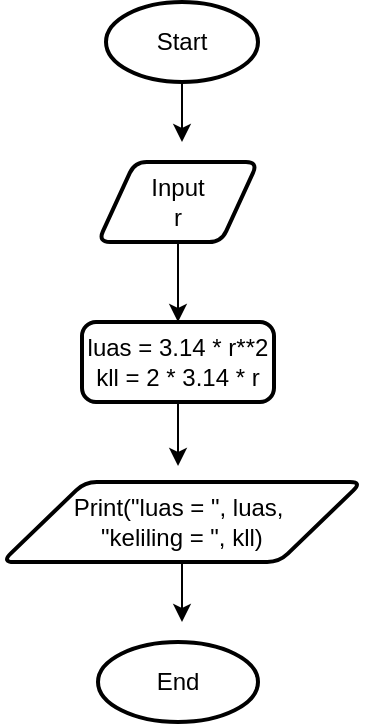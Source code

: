 <mxfile version="25.0.3" pages="2">
  <diagram name="Luas dan Keliling Lingkaran" id="A16tAgcuB-CypYtQoz3e">
    <mxGraphModel dx="1034" dy="458" grid="1" gridSize="10" guides="1" tooltips="1" connect="1" arrows="1" fold="1" page="1" pageScale="1" pageWidth="827" pageHeight="1169" math="0" shadow="0">
      <root>
        <mxCell id="0" />
        <mxCell id="1" parent="0" />
        <mxCell id="tmAPR4L_98MJ9D3dbg41-9" style="edgeStyle=orthogonalEdgeStyle;rounded=0;orthogonalLoop=1;jettySize=auto;html=1;exitX=0.5;exitY=1;exitDx=0;exitDy=0;exitPerimeter=0;" parent="1" source="tmAPR4L_98MJ9D3dbg41-1" edge="1">
          <mxGeometry relative="1" as="geometry">
            <mxPoint x="402" y="110" as="targetPoint" />
          </mxGeometry>
        </mxCell>
        <mxCell id="tmAPR4L_98MJ9D3dbg41-1" value="Start" style="strokeWidth=2;html=1;shape=mxgraph.flowchart.start_1;whiteSpace=wrap;" parent="1" vertex="1">
          <mxGeometry x="364" y="40" width="76" height="40" as="geometry" />
        </mxCell>
        <mxCell id="tmAPR4L_98MJ9D3dbg41-8" style="edgeStyle=orthogonalEdgeStyle;rounded=0;orthogonalLoop=1;jettySize=auto;html=1;exitX=0.5;exitY=1;exitDx=0;exitDy=0;entryX=0.5;entryY=0;entryDx=0;entryDy=0;" parent="1" source="tmAPR4L_98MJ9D3dbg41-2" target="tmAPR4L_98MJ9D3dbg41-3" edge="1">
          <mxGeometry relative="1" as="geometry" />
        </mxCell>
        <mxCell id="tmAPR4L_98MJ9D3dbg41-2" value="Input&lt;div&gt;r&lt;/div&gt;" style="shape=parallelogram;html=1;strokeWidth=2;perimeter=parallelogramPerimeter;whiteSpace=wrap;rounded=1;arcSize=12;size=0.23;" parent="1" vertex="1">
          <mxGeometry x="360" y="120" width="80" height="40" as="geometry" />
        </mxCell>
        <mxCell id="tmAPR4L_98MJ9D3dbg41-3" value="luas = 3.14 * r**2&lt;div&gt;kll = 2 * 3.14 * r&lt;/div&gt;" style="rounded=1;whiteSpace=wrap;html=1;absoluteArcSize=1;arcSize=14;strokeWidth=2;" parent="1" vertex="1">
          <mxGeometry x="352" y="200" width="96" height="40" as="geometry" />
        </mxCell>
        <mxCell id="tmAPR4L_98MJ9D3dbg41-12" style="edgeStyle=orthogonalEdgeStyle;rounded=0;orthogonalLoop=1;jettySize=auto;html=1;exitX=0.5;exitY=1;exitDx=0;exitDy=0;" parent="1" source="tmAPR4L_98MJ9D3dbg41-4" edge="1">
          <mxGeometry relative="1" as="geometry">
            <mxPoint x="402" y="350" as="targetPoint" />
          </mxGeometry>
        </mxCell>
        <mxCell id="tmAPR4L_98MJ9D3dbg41-4" value="Print(&quot;luas = &quot;, luas,&amp;nbsp;&lt;div&gt;&quot;keliling = &quot;, kll)&lt;/div&gt;" style="shape=parallelogram;html=1;strokeWidth=2;perimeter=parallelogramPerimeter;whiteSpace=wrap;rounded=1;arcSize=12;size=0.23;" parent="1" vertex="1">
          <mxGeometry x="312" y="280" width="180" height="40" as="geometry" />
        </mxCell>
        <mxCell id="tmAPR4L_98MJ9D3dbg41-5" value="End" style="strokeWidth=2;html=1;shape=mxgraph.flowchart.start_1;whiteSpace=wrap;" parent="1" vertex="1">
          <mxGeometry x="360" y="360" width="80" height="40" as="geometry" />
        </mxCell>
        <mxCell id="tmAPR4L_98MJ9D3dbg41-11" style="edgeStyle=orthogonalEdgeStyle;rounded=0;orthogonalLoop=1;jettySize=auto;html=1;exitX=0.5;exitY=1;exitDx=0;exitDy=0;entryX=0.489;entryY=-0.2;entryDx=0;entryDy=0;entryPerimeter=0;" parent="1" source="tmAPR4L_98MJ9D3dbg41-3" target="tmAPR4L_98MJ9D3dbg41-4" edge="1">
          <mxGeometry relative="1" as="geometry" />
        </mxCell>
      </root>
    </mxGraphModel>
  </diagram>
  <diagram id="RX7RMtp158YoPc6JzTC3" name="Membandingkan 2 buah bilangan">
    <mxGraphModel dx="1034" dy="458" grid="1" gridSize="10" guides="1" tooltips="1" connect="1" arrows="1" fold="1" page="1" pageScale="1" pageWidth="827" pageHeight="1169" math="0" shadow="0">
      <root>
        <mxCell id="0" />
        <mxCell id="1" parent="0" />
        <mxCell id="S_hOuNYKqRAmeQ7IIzzD-1" style="edgeStyle=orthogonalEdgeStyle;rounded=0;orthogonalLoop=1;jettySize=auto;html=1;exitX=0.5;exitY=1;exitDx=0;exitDy=0;exitPerimeter=0;" edge="1" parent="1" source="S_hOuNYKqRAmeQ7IIzzD-2">
          <mxGeometry relative="1" as="geometry">
            <mxPoint x="402" y="110" as="targetPoint" />
          </mxGeometry>
        </mxCell>
        <mxCell id="S_hOuNYKqRAmeQ7IIzzD-2" value="Start" style="strokeWidth=2;html=1;shape=mxgraph.flowchart.start_1;whiteSpace=wrap;" vertex="1" parent="1">
          <mxGeometry x="364" y="40" width="76" height="40" as="geometry" />
        </mxCell>
        <mxCell id="S_hOuNYKqRAmeQ7IIzzD-4" value="Input&lt;div&gt;x,y&lt;/div&gt;" style="shape=parallelogram;html=1;strokeWidth=2;perimeter=parallelogramPerimeter;whiteSpace=wrap;rounded=1;arcSize=12;size=0.23;" vertex="1" parent="1">
          <mxGeometry x="360" y="120" width="80" height="40" as="geometry" />
        </mxCell>
        <mxCell id="olDAdP3ZBIf8ZadLyttz-7" style="edgeStyle=orthogonalEdgeStyle;rounded=0;orthogonalLoop=1;jettySize=auto;html=1;exitX=0.5;exitY=1;exitDx=0;exitDy=0;entryX=0;entryY=0.5;entryDx=0;entryDy=0;" edge="1" parent="1" source="S_hOuNYKqRAmeQ7IIzzD-5" target="S_hOuNYKqRAmeQ7IIzzD-7">
          <mxGeometry relative="1" as="geometry">
            <Array as="points">
              <mxPoint x="278" y="300" />
            </Array>
          </mxGeometry>
        </mxCell>
        <mxCell id="S_hOuNYKqRAmeQ7IIzzD-5" value="nilai = x" style="rounded=1;whiteSpace=wrap;html=1;absoluteArcSize=1;arcSize=14;strokeWidth=2;" vertex="1" parent="1">
          <mxGeometry x="230" y="200" width="96" height="40" as="geometry" />
        </mxCell>
        <mxCell id="S_hOuNYKqRAmeQ7IIzzD-6" style="edgeStyle=orthogonalEdgeStyle;rounded=0;orthogonalLoop=1;jettySize=auto;html=1;exitX=0.5;exitY=1;exitDx=0;exitDy=0;" edge="1" parent="1" source="S_hOuNYKqRAmeQ7IIzzD-7">
          <mxGeometry relative="1" as="geometry">
            <mxPoint x="402" y="350" as="targetPoint" />
          </mxGeometry>
        </mxCell>
        <mxCell id="S_hOuNYKqRAmeQ7IIzzD-7" value="Print(nilai&lt;span style=&quot;background-color: initial;&quot;&gt;)&lt;/span&gt;" style="shape=parallelogram;html=1;strokeWidth=2;perimeter=parallelogramPerimeter;whiteSpace=wrap;rounded=1;arcSize=12;size=0.23;" vertex="1" parent="1">
          <mxGeometry x="312" y="280" width="180" height="40" as="geometry" />
        </mxCell>
        <mxCell id="S_hOuNYKqRAmeQ7IIzzD-8" value="End" style="strokeWidth=2;html=1;shape=mxgraph.flowchart.start_1;whiteSpace=wrap;" vertex="1" parent="1">
          <mxGeometry x="360" y="360" width="80" height="40" as="geometry" />
        </mxCell>
        <mxCell id="olDAdP3ZBIf8ZadLyttz-8" style="edgeStyle=orthogonalEdgeStyle;rounded=0;orthogonalLoop=1;jettySize=auto;html=1;exitX=0.5;exitY=1;exitDx=0;exitDy=0;entryX=1;entryY=0.5;entryDx=0;entryDy=0;" edge="1" parent="1" source="olDAdP3ZBIf8ZadLyttz-1" target="S_hOuNYKqRAmeQ7IIzzD-7">
          <mxGeometry relative="1" as="geometry">
            <Array as="points">
              <mxPoint x="528" y="300" />
            </Array>
          </mxGeometry>
        </mxCell>
        <mxCell id="olDAdP3ZBIf8ZadLyttz-1" value="nilai = y" style="rounded=1;whiteSpace=wrap;html=1;absoluteArcSize=1;arcSize=14;strokeWidth=2;" vertex="1" parent="1">
          <mxGeometry x="480" y="200" width="96" height="40" as="geometry" />
        </mxCell>
        <mxCell id="olDAdP3ZBIf8ZadLyttz-5" style="edgeStyle=orthogonalEdgeStyle;rounded=0;orthogonalLoop=1;jettySize=auto;html=1;exitX=1;exitY=0.5;exitDx=0;exitDy=0;exitPerimeter=0;entryX=0;entryY=0.5;entryDx=0;entryDy=0;" edge="1" parent="1" source="olDAdP3ZBIf8ZadLyttz-2" target="olDAdP3ZBIf8ZadLyttz-1">
          <mxGeometry relative="1" as="geometry" />
        </mxCell>
        <mxCell id="olDAdP3ZBIf8ZadLyttz-6" style="edgeStyle=orthogonalEdgeStyle;rounded=0;orthogonalLoop=1;jettySize=auto;html=1;exitX=0;exitY=0.5;exitDx=0;exitDy=0;exitPerimeter=0;entryX=1;entryY=0.5;entryDx=0;entryDy=0;" edge="1" parent="1" source="olDAdP3ZBIf8ZadLyttz-2" target="S_hOuNYKqRAmeQ7IIzzD-5">
          <mxGeometry relative="1" as="geometry" />
        </mxCell>
        <mxCell id="olDAdP3ZBIf8ZadLyttz-2" value="x&amp;gt;y" style="strokeWidth=2;html=1;shape=mxgraph.flowchart.decision;whiteSpace=wrap;" vertex="1" parent="1">
          <mxGeometry x="356" y="200" width="88" height="40" as="geometry" />
        </mxCell>
        <mxCell id="olDAdP3ZBIf8ZadLyttz-4" style="edgeStyle=orthogonalEdgeStyle;rounded=0;orthogonalLoop=1;jettySize=auto;html=1;exitX=0.5;exitY=1;exitDx=0;exitDy=0;entryX=0.5;entryY=0;entryDx=0;entryDy=0;entryPerimeter=0;" edge="1" parent="1" source="S_hOuNYKqRAmeQ7IIzzD-4" target="olDAdP3ZBIf8ZadLyttz-2">
          <mxGeometry relative="1" as="geometry" />
        </mxCell>
      </root>
    </mxGraphModel>
  </diagram>
</mxfile>
